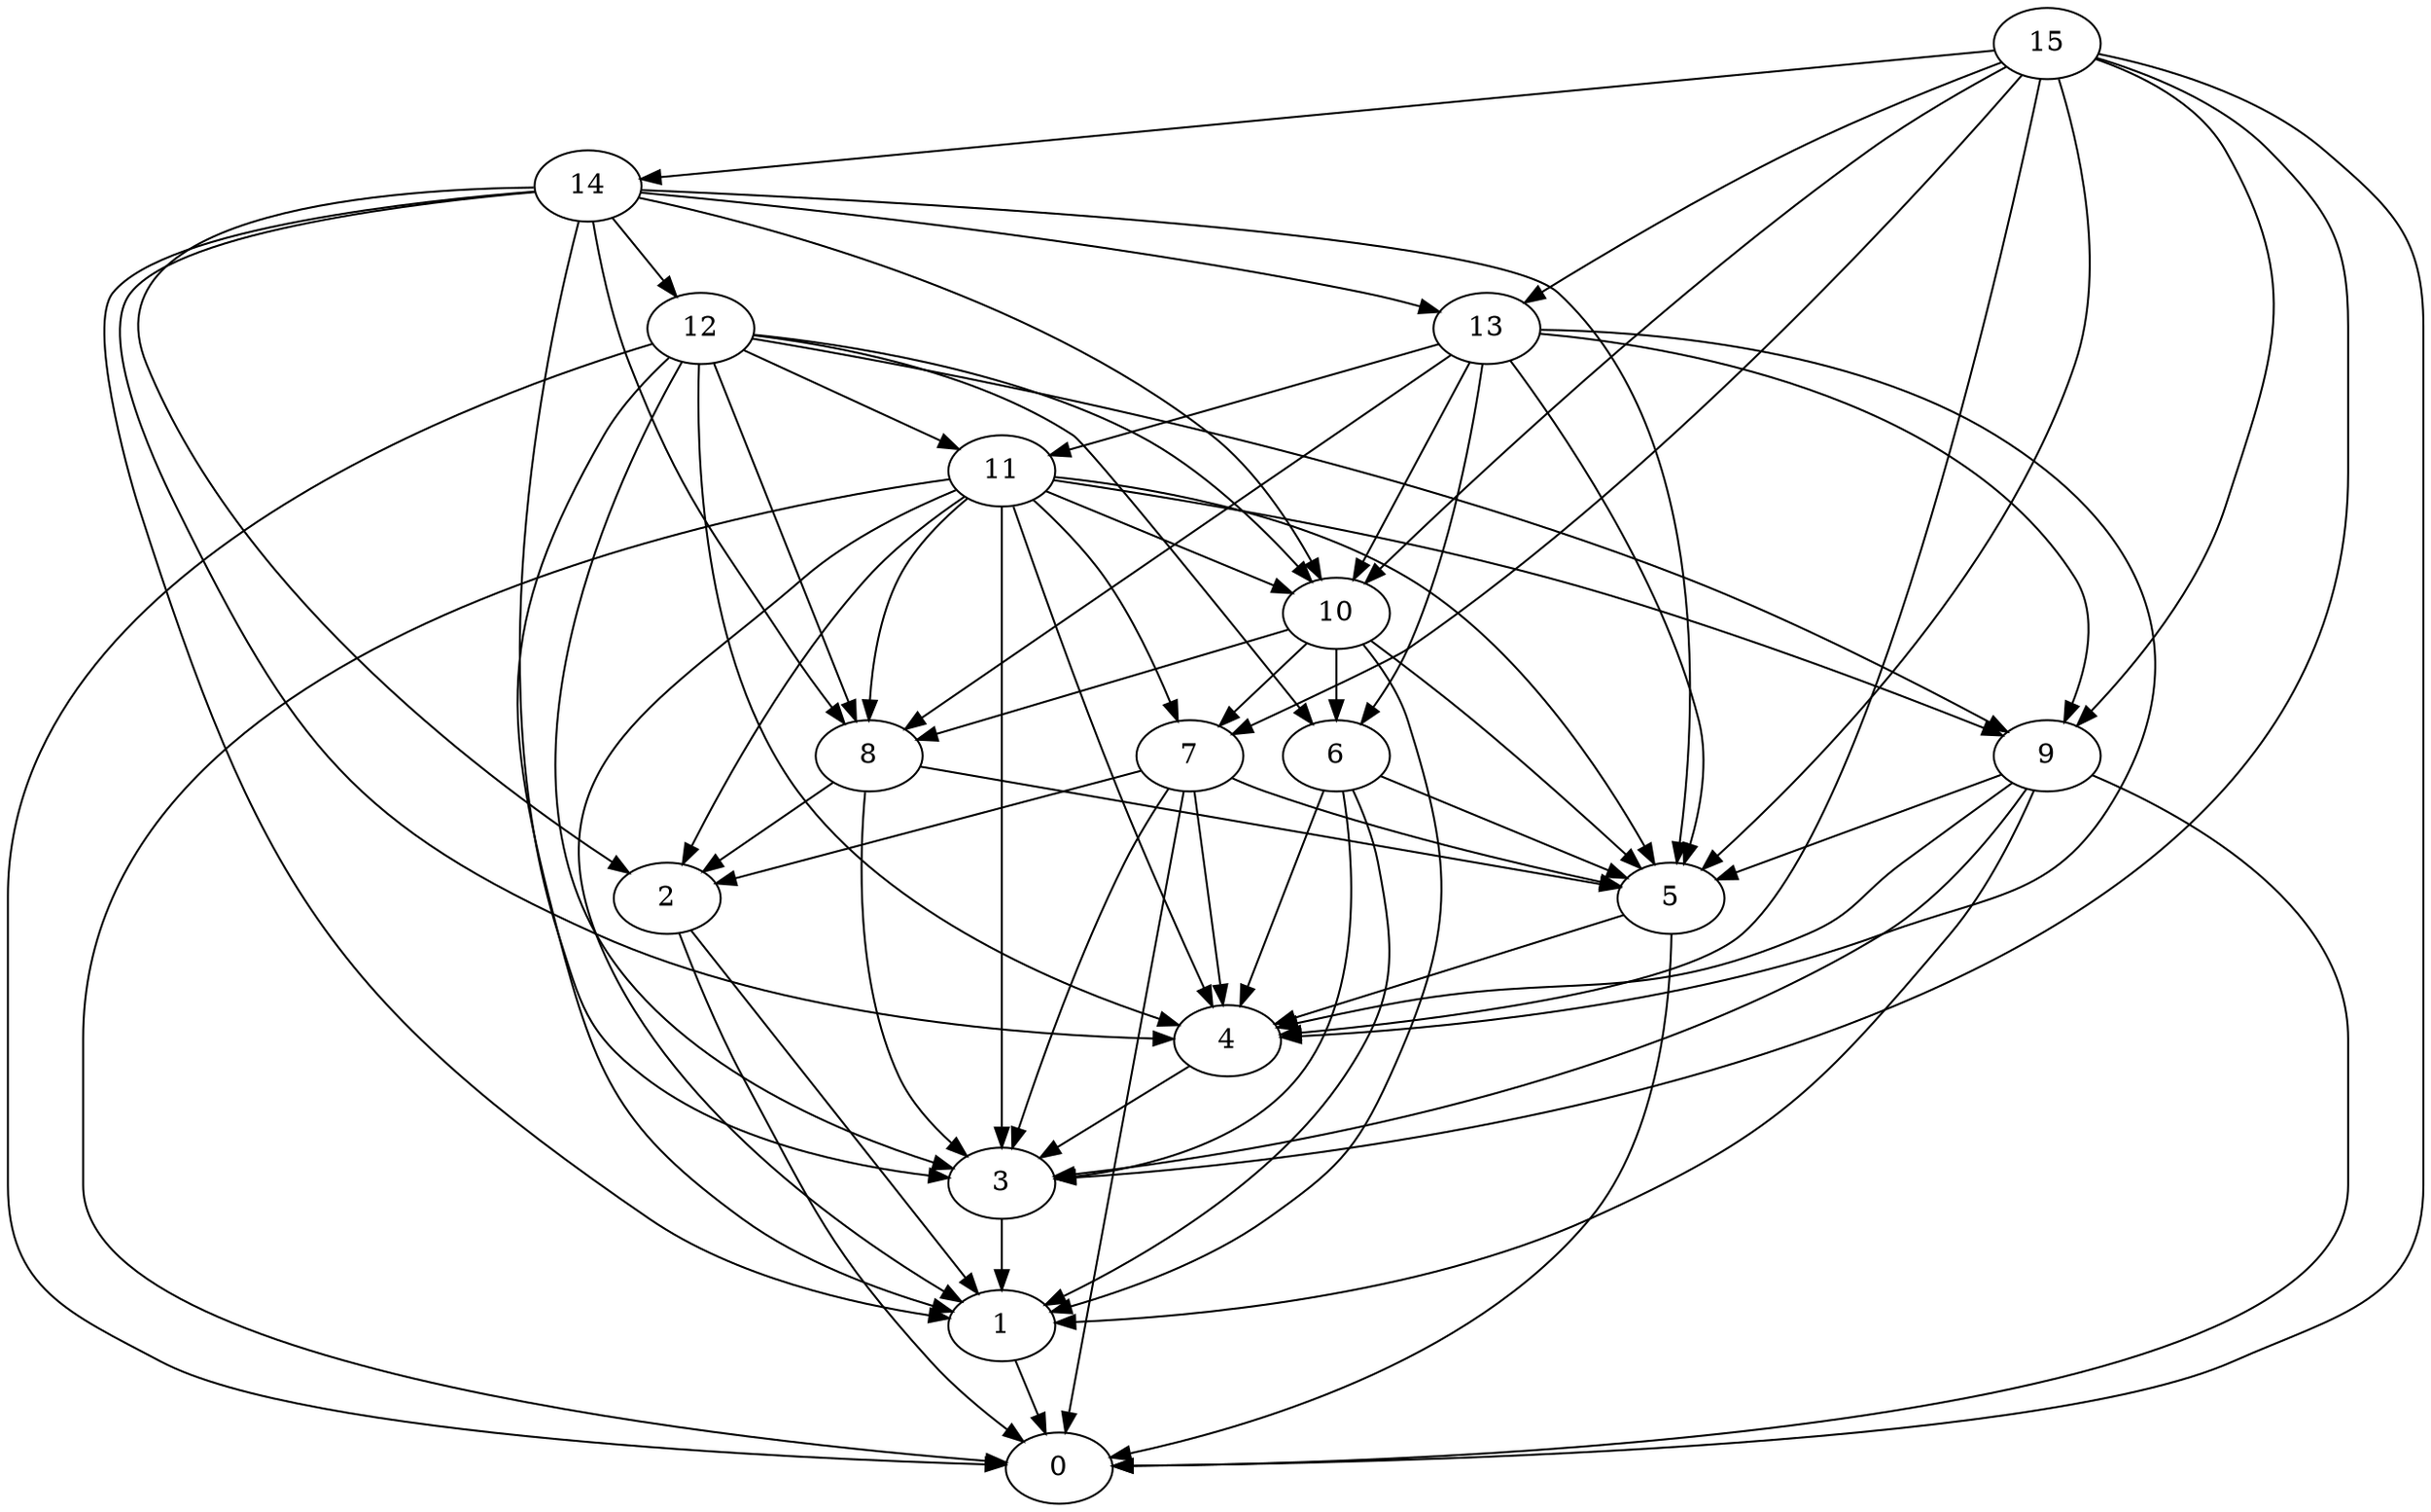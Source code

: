 digraph "Random_Nodes_16_Density_4.56_CCR_0.10_WeightType_Random_Heterogeneous-4-2" {
15 [Weight=262];
14 [Weight=157];
12 [Weight=262];
13 [Weight=262];
11 [Weight=210];
10 [Weight=471];
8 [Weight=419];
6 [Weight=367];
7 [Weight=314];
9 [Weight=157];
5 [Weight=314];
4 [Weight=524];
3 [Weight=157];
2 [Weight=157];
1 [Weight=105];
0 [Weight=262];
12 -> 6 [Weight=7];
14 -> 12 [Weight=4];
13 -> 5 [Weight=5];
9 -> 5 [Weight=6];
6 -> 4 [Weight=5];
15 -> 3 [Weight=5];
14 -> 8 [Weight=3];
2 -> 0 [Weight=8];
11 -> 2 [Weight=7];
11 -> 9 [Weight=3];
9 -> 0 [Weight=8];
9 -> 4 [Weight=8];
8 -> 2 [Weight=2];
11 -> 10 [Weight=6];
3 -> 1 [Weight=9];
7 -> 0 [Weight=3];
11 -> 3 [Weight=3];
12 -> 9 [Weight=5];
14 -> 4 [Weight=5];
15 -> 7 [Weight=3];
13 -> 6 [Weight=2];
13 -> 10 [Weight=7];
8 -> 5 [Weight=8];
7 -> 2 [Weight=4];
10 -> 6 [Weight=6];
14 -> 2 [Weight=8];
10 -> 5 [Weight=8];
15 -> 14 [Weight=5];
15 -> 13 [Weight=9];
9 -> 3 [Weight=4];
13 -> 8 [Weight=7];
14 -> 3 [Weight=3];
12 -> 1 [Weight=8];
2 -> 1 [Weight=3];
13 -> 11 [Weight=4];
4 -> 3 [Weight=10];
5 -> 0 [Weight=4];
14 -> 1 [Weight=7];
5 -> 4 [Weight=7];
7 -> 5 [Weight=10];
8 -> 3 [Weight=9];
10 -> 8 [Weight=2];
14 -> 10 [Weight=10];
14 -> 13 [Weight=8];
12 -> 10 [Weight=4];
10 -> 1 [Weight=3];
6 -> 5 [Weight=7];
14 -> 5 [Weight=9];
1 -> 0 [Weight=10];
13 -> 4 [Weight=7];
12 -> 4 [Weight=7];
11 -> 5 [Weight=6];
12 -> 8 [Weight=2];
15 -> 5 [Weight=2];
15 -> 0 [Weight=8];
10 -> 7 [Weight=9];
9 -> 1 [Weight=7];
12 -> 11 [Weight=8];
7 -> 3 [Weight=4];
15 -> 9 [Weight=2];
12 -> 3 [Weight=9];
7 -> 4 [Weight=3];
11 -> 4 [Weight=7];
12 -> 0 [Weight=7];
11 -> 8 [Weight=7];
11 -> 7 [Weight=6];
11 -> 1 [Weight=7];
15 -> 10 [Weight=10];
6 -> 3 [Weight=2];
13 -> 9 [Weight=5];
11 -> 0 [Weight=9];
15 -> 4 [Weight=5];
6 -> 1 [Weight=10];
}
